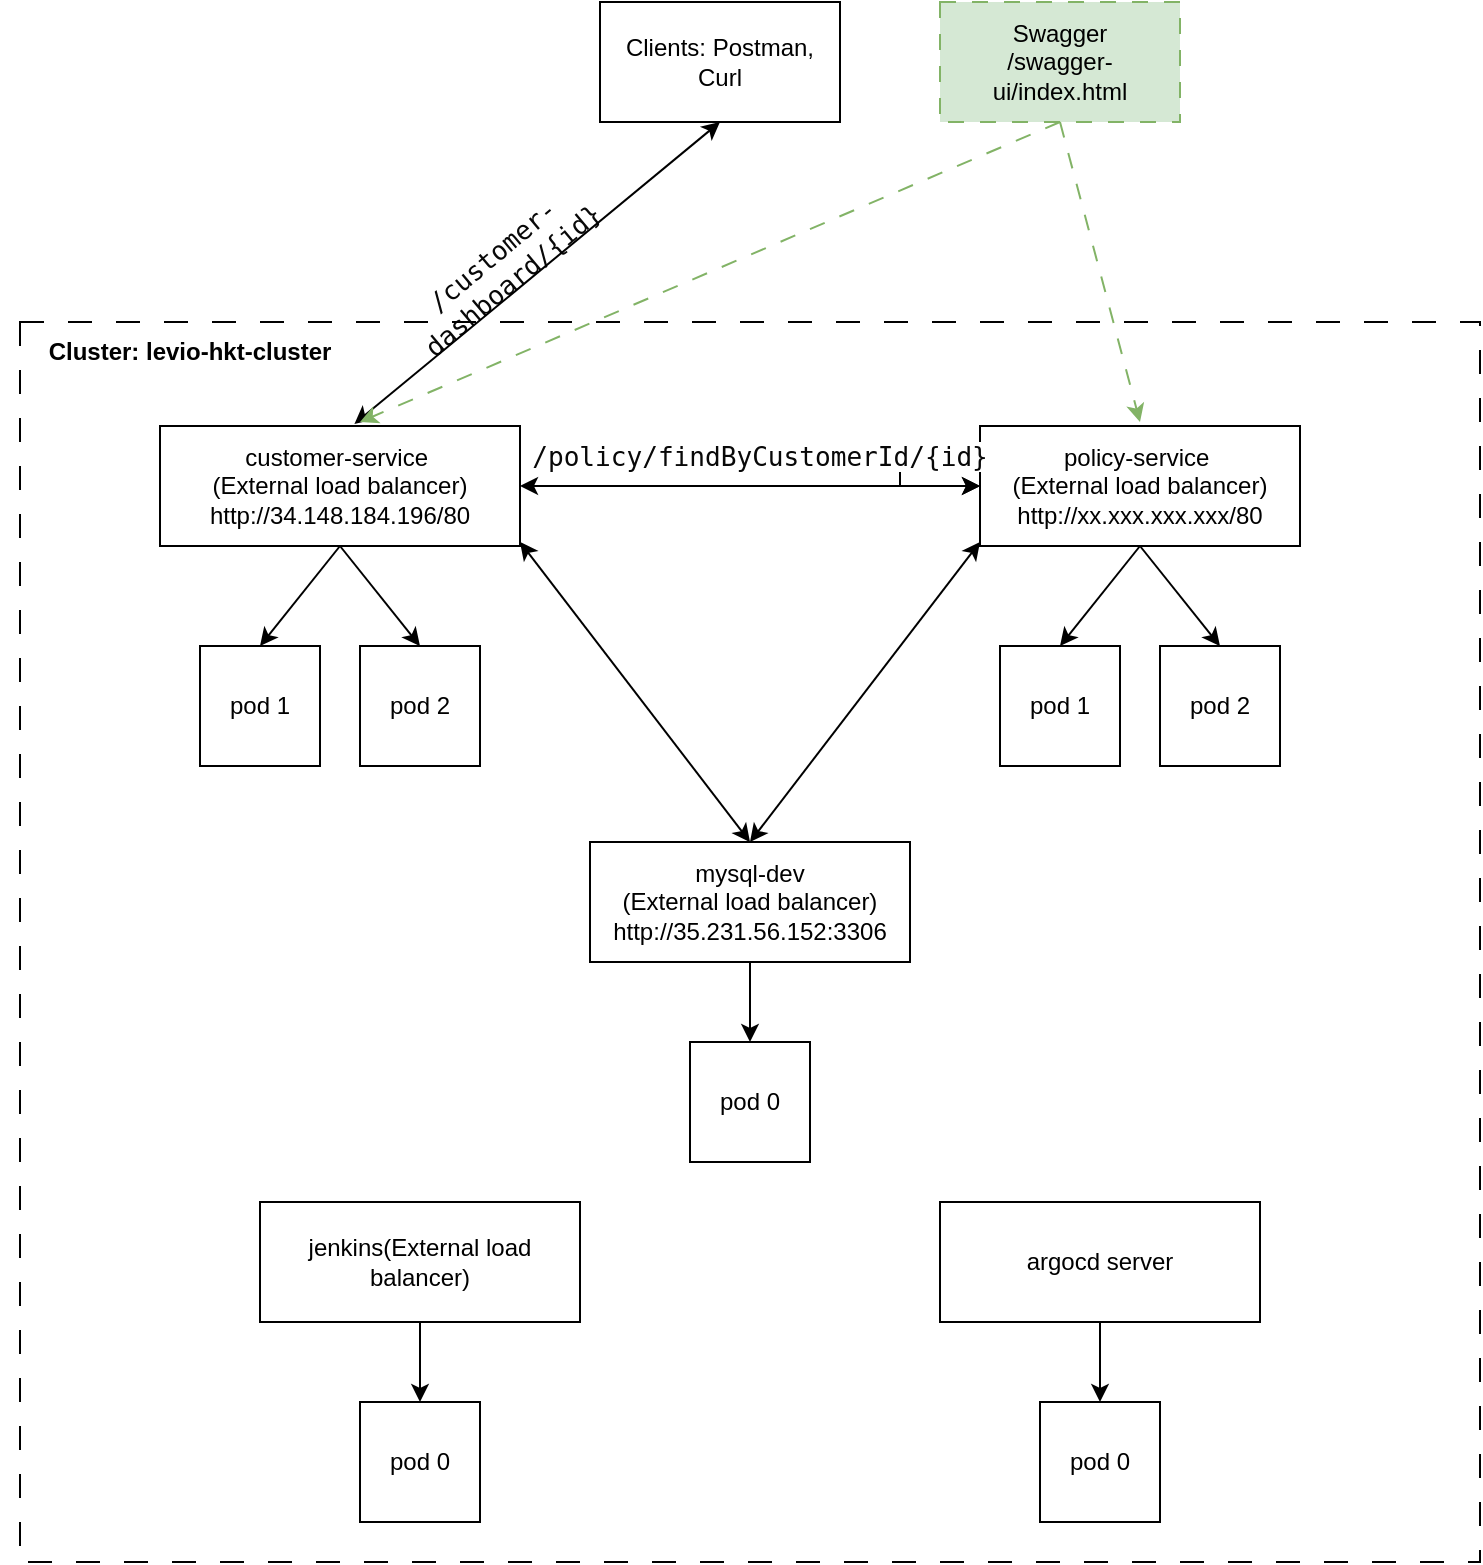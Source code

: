 <mxfile version="21.5.0" type="github">
  <diagram name="Page-1" id="hTqZuRmbeiolG7rhy6ji">
    <mxGraphModel dx="1050" dy="541" grid="1" gridSize="10" guides="1" tooltips="1" connect="1" arrows="1" fold="1" page="1" pageScale="1" pageWidth="850" pageHeight="1100" math="0" shadow="0">
      <root>
        <mxCell id="0" />
        <mxCell id="1" parent="0" />
        <mxCell id="B16wtnREUrntUqWMcMPI-1" value="customer-service&amp;nbsp;&lt;br&gt;(External load balancer)&lt;br&gt;http://34.148.184.196/80" style="rounded=0;whiteSpace=wrap;html=1;" vertex="1" parent="1">
          <mxGeometry x="140" y="242" width="180" height="60" as="geometry" />
        </mxCell>
        <mxCell id="B16wtnREUrntUqWMcMPI-2" value="pod 1" style="rounded=0;whiteSpace=wrap;html=1;" vertex="1" parent="1">
          <mxGeometry x="160" y="352" width="60" height="60" as="geometry" />
        </mxCell>
        <mxCell id="B16wtnREUrntUqWMcMPI-3" value="pod 2" style="rounded=0;whiteSpace=wrap;html=1;" vertex="1" parent="1">
          <mxGeometry x="240" y="352" width="60" height="60" as="geometry" />
        </mxCell>
        <mxCell id="B16wtnREUrntUqWMcMPI-4" value="policy-service&amp;nbsp;&lt;br style=&quot;border-color: var(--border-color);&quot;&gt;(External load balancer)&lt;br style=&quot;border-color: var(--border-color);&quot;&gt;http://xx.xxx.xxx.xxx/80" style="rounded=0;whiteSpace=wrap;html=1;" vertex="1" parent="1">
          <mxGeometry x="550" y="242" width="160" height="60" as="geometry" />
        </mxCell>
        <mxCell id="B16wtnREUrntUqWMcMPI-9" value="" style="endArrow=classic;html=1;rounded=0;entryX=0.5;entryY=0;entryDx=0;entryDy=0;" edge="1" parent="1" target="B16wtnREUrntUqWMcMPI-2">
          <mxGeometry width="50" height="50" relative="1" as="geometry">
            <mxPoint x="230" y="302" as="sourcePoint" />
            <mxPoint x="280" y="252" as="targetPoint" />
          </mxGeometry>
        </mxCell>
        <mxCell id="B16wtnREUrntUqWMcMPI-10" value="" style="endArrow=classic;html=1;rounded=0;entryX=0.5;entryY=0;entryDx=0;entryDy=0;" edge="1" parent="1" target="B16wtnREUrntUqWMcMPI-3">
          <mxGeometry width="50" height="50" relative="1" as="geometry">
            <mxPoint x="230" y="302" as="sourcePoint" />
            <mxPoint x="280" y="252" as="targetPoint" />
          </mxGeometry>
        </mxCell>
        <mxCell id="B16wtnREUrntUqWMcMPI-11" value="pod 1" style="rounded=0;whiteSpace=wrap;html=1;" vertex="1" parent="1">
          <mxGeometry x="560" y="352" width="60" height="60" as="geometry" />
        </mxCell>
        <mxCell id="B16wtnREUrntUqWMcMPI-12" value="pod 2" style="rounded=0;whiteSpace=wrap;html=1;" vertex="1" parent="1">
          <mxGeometry x="640" y="352" width="60" height="60" as="geometry" />
        </mxCell>
        <mxCell id="B16wtnREUrntUqWMcMPI-13" value="" style="endArrow=classic;html=1;rounded=0;entryX=0.5;entryY=0;entryDx=0;entryDy=0;" edge="1" parent="1" target="B16wtnREUrntUqWMcMPI-11">
          <mxGeometry width="50" height="50" relative="1" as="geometry">
            <mxPoint x="630" y="302" as="sourcePoint" />
            <mxPoint x="680" y="252" as="targetPoint" />
          </mxGeometry>
        </mxCell>
        <mxCell id="B16wtnREUrntUqWMcMPI-14" value="" style="endArrow=classic;html=1;rounded=0;entryX=0.5;entryY=0;entryDx=0;entryDy=0;" edge="1" parent="1" target="B16wtnREUrntUqWMcMPI-12">
          <mxGeometry width="50" height="50" relative="1" as="geometry">
            <mxPoint x="630" y="302" as="sourcePoint" />
            <mxPoint x="680" y="252" as="targetPoint" />
          </mxGeometry>
        </mxCell>
        <mxCell id="B16wtnREUrntUqWMcMPI-15" value="" style="endArrow=classic;startArrow=classic;html=1;rounded=0;entryX=0;entryY=0.5;entryDx=0;entryDy=0;" edge="1" parent="1" target="B16wtnREUrntUqWMcMPI-4">
          <mxGeometry width="50" height="50" relative="1" as="geometry">
            <mxPoint x="320" y="272" as="sourcePoint" />
            <mxPoint x="370" y="222" as="targetPoint" />
          </mxGeometry>
        </mxCell>
        <mxCell id="B16wtnREUrntUqWMcMPI-17" value="" style="edgeStyle=orthogonalEdgeStyle;rounded=0;orthogonalLoop=1;jettySize=auto;html=1;" edge="1" parent="1" source="B16wtnREUrntUqWMcMPI-16" target="B16wtnREUrntUqWMcMPI-4">
          <mxGeometry relative="1" as="geometry" />
        </mxCell>
        <mxCell id="B16wtnREUrntUqWMcMPI-16" value="&lt;div style=&quot;background-color: rgb(255, 255, 255); color: rgb(8, 8, 8); font-family: &amp;quot;JetBrains Mono&amp;quot;, monospace; font-size: 9.8pt;&quot;&gt;/policy/findByCustomerId/{id}&lt;/div&gt;" style="text;strokeColor=none;align=center;fillColor=none;html=1;verticalAlign=middle;whiteSpace=wrap;rounded=0;" vertex="1" parent="1">
          <mxGeometry x="410" y="242" width="60" height="30" as="geometry" />
        </mxCell>
        <mxCell id="B16wtnREUrntUqWMcMPI-20" value="Cluster:&amp;nbsp;levio-hkt-cluster" style="text;strokeColor=none;align=center;fillColor=none;html=1;verticalAlign=middle;whiteSpace=wrap;rounded=0;fontStyle=1" vertex="1" parent="1">
          <mxGeometry x="60" y="190" width="190" height="30" as="geometry" />
        </mxCell>
        <mxCell id="B16wtnREUrntUqWMcMPI-27" value="Clients: Postman, Curl" style="rounded=0;whiteSpace=wrap;html=1;" vertex="1" parent="1">
          <mxGeometry x="360" y="30" width="120" height="60" as="geometry" />
        </mxCell>
        <mxCell id="B16wtnREUrntUqWMcMPI-31" value="&lt;div style=&quot;background-color: rgb(255, 255, 255); color: rgb(8, 8, 8); font-family: &amp;quot;JetBrains Mono&amp;quot;, monospace; font-size: 9.8pt;&quot;&gt;/customer-dashboard/{id}&lt;/div&gt;" style="text;strokeColor=none;align=center;fillColor=none;html=1;verticalAlign=middle;whiteSpace=wrap;rounded=0;rotation=-40;" vertex="1" parent="1">
          <mxGeometry x="218.67" y="147.76" width="184.15" height="30" as="geometry" />
        </mxCell>
        <mxCell id="B16wtnREUrntUqWMcMPI-33" value="" style="endArrow=classic;startArrow=classic;html=1;rounded=0;exitX=0.54;exitY=-0.017;exitDx=0;exitDy=0;exitPerimeter=0;" edge="1" parent="1" source="B16wtnREUrntUqWMcMPI-1">
          <mxGeometry width="50" height="50" relative="1" as="geometry">
            <mxPoint x="423.429" y="150" as="sourcePoint" />
            <mxPoint x="420" y="90" as="targetPoint" />
          </mxGeometry>
        </mxCell>
        <mxCell id="B16wtnREUrntUqWMcMPI-36" value="mysql-dev&lt;br style=&quot;border-color: var(--border-color);&quot;&gt;(External load balancer)&lt;br style=&quot;border-color: var(--border-color);&quot;&gt;http://35.231.56.152:3306" style="rounded=0;whiteSpace=wrap;html=1;" vertex="1" parent="1">
          <mxGeometry x="355" y="450" width="160" height="60" as="geometry" />
        </mxCell>
        <mxCell id="B16wtnREUrntUqWMcMPI-37" value="pod 0" style="rounded=0;whiteSpace=wrap;html=1;" vertex="1" parent="1">
          <mxGeometry x="405" y="550" width="60" height="60" as="geometry" />
        </mxCell>
        <mxCell id="B16wtnREUrntUqWMcMPI-39" value="" style="endArrow=classic;html=1;rounded=0;entryX=0.5;entryY=0;entryDx=0;entryDy=0;" edge="1" parent="1" target="B16wtnREUrntUqWMcMPI-37">
          <mxGeometry width="50" height="50" relative="1" as="geometry">
            <mxPoint x="435" y="510" as="sourcePoint" />
            <mxPoint x="485" y="460" as="targetPoint" />
          </mxGeometry>
        </mxCell>
        <mxCell id="B16wtnREUrntUqWMcMPI-41" value="" style="endArrow=classic;startArrow=classic;html=1;rounded=0;exitX=0.5;exitY=0;exitDx=0;exitDy=0;" edge="1" parent="1" source="B16wtnREUrntUqWMcMPI-36">
          <mxGeometry width="50" height="50" relative="1" as="geometry">
            <mxPoint x="270" y="350" as="sourcePoint" />
            <mxPoint x="320" y="300" as="targetPoint" />
          </mxGeometry>
        </mxCell>
        <mxCell id="B16wtnREUrntUqWMcMPI-42" value="" style="endArrow=classic;startArrow=classic;html=1;rounded=0;exitX=0.5;exitY=0;exitDx=0;exitDy=0;" edge="1" parent="1" source="B16wtnREUrntUqWMcMPI-36">
          <mxGeometry width="50" height="50" relative="1" as="geometry">
            <mxPoint x="440" y="440" as="sourcePoint" />
            <mxPoint x="550" y="300" as="targetPoint" />
          </mxGeometry>
        </mxCell>
        <mxCell id="B16wtnREUrntUqWMcMPI-43" value="jenkins(External load balancer)&lt;br style=&quot;border-color: var(--border-color);&quot;&gt;" style="rounded=0;whiteSpace=wrap;html=1;" vertex="1" parent="1">
          <mxGeometry x="190" y="630" width="160" height="60" as="geometry" />
        </mxCell>
        <mxCell id="B16wtnREUrntUqWMcMPI-44" value="pod 0" style="rounded=0;whiteSpace=wrap;html=1;" vertex="1" parent="1">
          <mxGeometry x="240" y="730" width="60" height="60" as="geometry" />
        </mxCell>
        <mxCell id="B16wtnREUrntUqWMcMPI-45" value="" style="endArrow=classic;html=1;rounded=0;entryX=0.5;entryY=0;entryDx=0;entryDy=0;" edge="1" parent="1" target="B16wtnREUrntUqWMcMPI-44">
          <mxGeometry width="50" height="50" relative="1" as="geometry">
            <mxPoint x="270" y="690" as="sourcePoint" />
            <mxPoint x="320" y="640" as="targetPoint" />
          </mxGeometry>
        </mxCell>
        <mxCell id="B16wtnREUrntUqWMcMPI-46" value="argocd server" style="rounded=0;whiteSpace=wrap;html=1;" vertex="1" parent="1">
          <mxGeometry x="530" y="630" width="160" height="60" as="geometry" />
        </mxCell>
        <mxCell id="B16wtnREUrntUqWMcMPI-47" value="pod 0" style="rounded=0;whiteSpace=wrap;html=1;" vertex="1" parent="1">
          <mxGeometry x="580" y="730" width="60" height="60" as="geometry" />
        </mxCell>
        <mxCell id="B16wtnREUrntUqWMcMPI-48" value="" style="endArrow=classic;html=1;rounded=0;entryX=0.5;entryY=0;entryDx=0;entryDy=0;" edge="1" parent="1" target="B16wtnREUrntUqWMcMPI-47">
          <mxGeometry width="50" height="50" relative="1" as="geometry">
            <mxPoint x="610" y="690" as="sourcePoint" />
            <mxPoint x="660" y="640" as="targetPoint" />
          </mxGeometry>
        </mxCell>
        <mxCell id="B16wtnREUrntUqWMcMPI-50" value="Swagger&lt;br&gt;/swagger-ui/index.html" style="rounded=0;whiteSpace=wrap;html=1;fillColor=#d5e8d4;strokeColor=#82b366;dashed=1;dashPattern=8 8;" vertex="1" parent="1">
          <mxGeometry x="530" y="30" width="120" height="60" as="geometry" />
        </mxCell>
        <mxCell id="B16wtnREUrntUqWMcMPI-52" value="" style="endArrow=classic;html=1;rounded=0;fillColor=#d5e8d4;strokeColor=#82b366;dashed=1;dashPattern=8 8;" edge="1" parent="1">
          <mxGeometry width="50" height="50" relative="1" as="geometry">
            <mxPoint x="590" y="90" as="sourcePoint" />
            <mxPoint x="630" y="240" as="targetPoint" />
          </mxGeometry>
        </mxCell>
        <mxCell id="B16wtnREUrntUqWMcMPI-53" value="" style="endArrow=classic;html=1;rounded=0;fillColor=#d5e8d4;strokeColor=#82b366;dashed=1;dashPattern=8 8;" edge="1" parent="1">
          <mxGeometry width="50" height="50" relative="1" as="geometry">
            <mxPoint x="590" y="90" as="sourcePoint" />
            <mxPoint x="240" y="240" as="targetPoint" />
          </mxGeometry>
        </mxCell>
        <mxCell id="B16wtnREUrntUqWMcMPI-54" value="" style="rounded=0;whiteSpace=wrap;html=1;fillColor=none;dashed=1;dashPattern=12 12;" vertex="1" parent="1">
          <mxGeometry x="70" y="190" width="730" height="620" as="geometry" />
        </mxCell>
      </root>
    </mxGraphModel>
  </diagram>
</mxfile>

